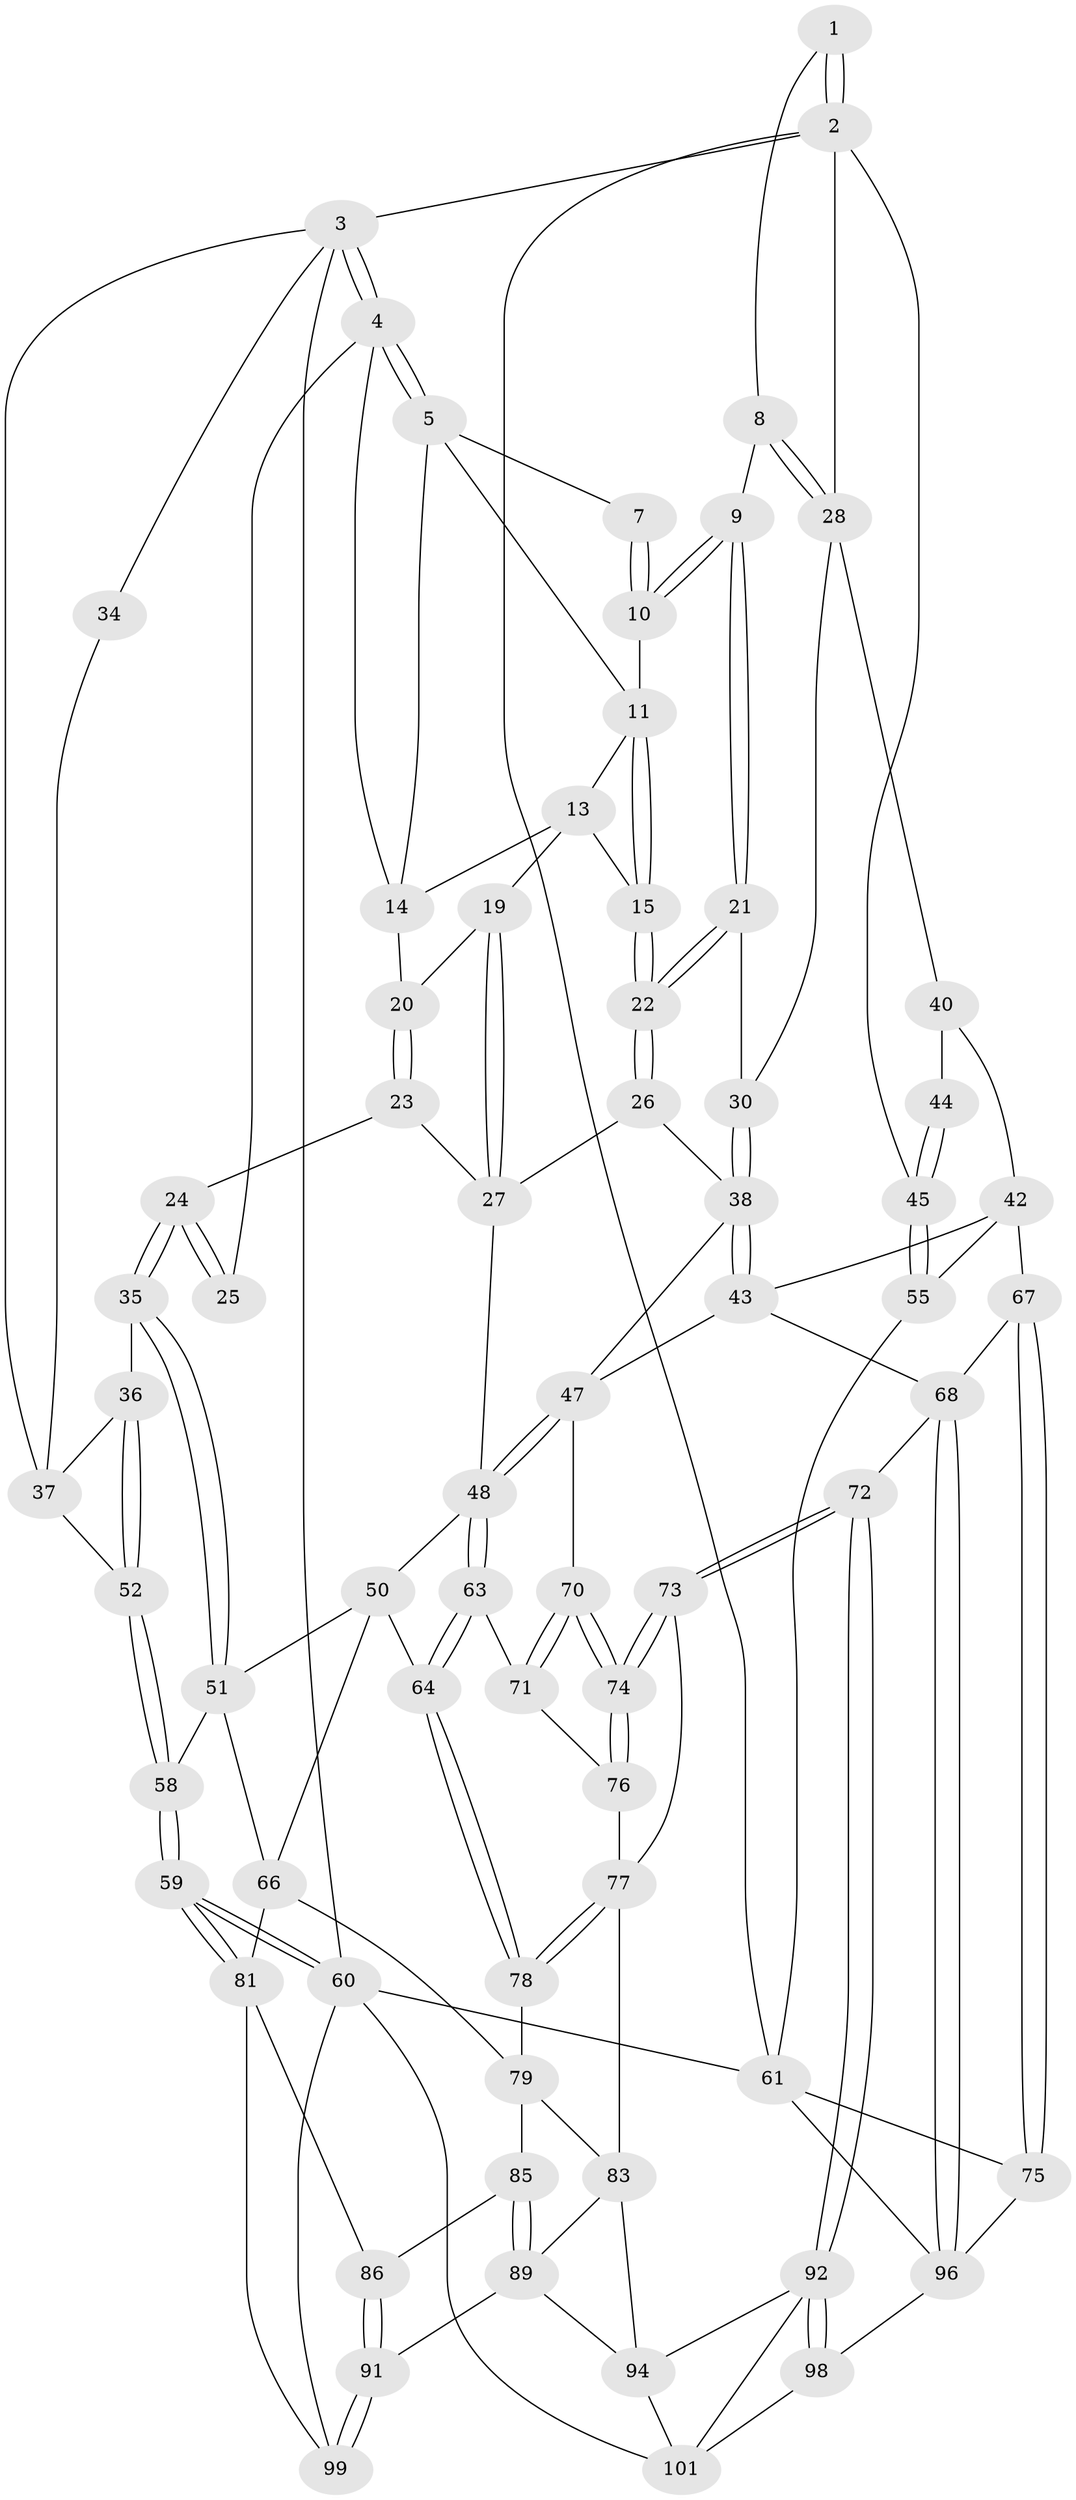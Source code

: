 // Generated by graph-tools (version 1.1) at 2025/24/03/03/25 07:24:38]
// undirected, 71 vertices, 163 edges
graph export_dot {
graph [start="1"]
  node [color=gray90,style=filled];
  1 [pos="+0.935052001138507+0"];
  2 [pos="+1+0",super="+31"];
  3 [pos="+0+0",super="+33"];
  4 [pos="+0+0",super="+17"];
  5 [pos="+0.40142775830573546+0",super="+6"];
  7 [pos="+0.7607670557385235+0"];
  8 [pos="+0.8532478408647344+0.11822584202256917"];
  9 [pos="+0.7898116178942068+0.12123118077764515"];
  10 [pos="+0.7352044788689944+0.1010159868918891"];
  11 [pos="+0.7175817733111114+0.10484808270963579",super="+12"];
  13 [pos="+0.562411192239193+0.08362315887385295",super="+16"];
  14 [pos="+0.39715544729858004+0",super="+18"];
  15 [pos="+0.6425254379510688+0.1838493497678847"];
  19 [pos="+0.5004312298866961+0.17441785735373327"];
  20 [pos="+0.4040186657707737+0.12250058122712427"];
  21 [pos="+0.760263483262865+0.25522832038093823"];
  22 [pos="+0.6355927818659001+0.29064918170491727"];
  23 [pos="+0.33793488834834656+0.3135716964226187"];
  24 [pos="+0.25083914690642695+0.30657161614833484"];
  25 [pos="+0.17583511783571762+0.23393333988110696"];
  26 [pos="+0.6243575812476628+0.31045815109089797"];
  27 [pos="+0.5361345372594973+0.2980155767379416",super="+32"];
  28 [pos="+0.8683515679465034+0.12846532205049996",super="+29"];
  30 [pos="+0.8385552679027982+0.30382451169874886"];
  34 [pos="+0.1150955227000806+0.23203236387506337"];
  35 [pos="+0.16050451912505373+0.4487051825079108"];
  36 [pos="+0.08737685321572931+0.423070902619245"];
  37 [pos="+0.05575610691327968+0.3366633016915864",super="+46"];
  38 [pos="+0.757739536239928+0.42449167430258283",super="+39"];
  40 [pos="+0.9017234769134223+0.29080973761310064",super="+41"];
  42 [pos="+0.8071521392793617+0.5233159002123617",super="+56"];
  43 [pos="+0.7941654675093311+0.5205687856930437",super="+53"];
  44 [pos="+1+0.3350719235090129"];
  45 [pos="+1+0.34312426269882085"];
  47 [pos="+0.5376952162319953+0.5340566792269841",super="+54"];
  48 [pos="+0.47251221790003084+0.5520009603190398",super="+49"];
  50 [pos="+0.19563122265893187+0.5449790879780934",super="+65"];
  51 [pos="+0.1769230164574821+0.5433955682253282",super="+57"];
  52 [pos="+0+0.5080906632344505"];
  55 [pos="+1+0.44494994215328393"];
  58 [pos="+0+0.8307996920309259"];
  59 [pos="+0+0.8821789714922383"];
  60 [pos="+0+1",super="+100"];
  61 [pos="+1+1",super="+62"];
  63 [pos="+0.4687241357130289+0.5632251983364049"];
  64 [pos="+0.40579486477044674+0.6324540519833548"];
  66 [pos="+0.27803961516506587+0.7057196891017563",super="+80"];
  67 [pos="+0.9048978766020692+0.6517809688242703"];
  68 [pos="+0.787222773102784+0.7999507579967187",super="+69"];
  70 [pos="+0.6282565006936316+0.7012433552357981"];
  71 [pos="+0.5172669098941685+0.6448626016884258"];
  72 [pos="+0.6887966510040111+0.8170399205464147"];
  73 [pos="+0.6240881384611399+0.7787664026616938"];
  74 [pos="+0.6236478965007604+0.7697070699059961"];
  75 [pos="+1+0.7467492585523741"];
  76 [pos="+0.5210431718566307+0.664022944871603"];
  77 [pos="+0.5254067958936833+0.7632441713601481",super="+82"];
  78 [pos="+0.40791976667764646+0.6603935723636167"];
  79 [pos="+0.407483615680127+0.7217702588344751",super="+84"];
  81 [pos="+0.23665201236719027+0.805130538972865",super="+87"];
  83 [pos="+0.527759964136474+0.8042589796097193",super="+88"];
  85 [pos="+0.39966931966759706+0.8001194023429198"];
  86 [pos="+0.3859465766845461+0.807790502598818"];
  89 [pos="+0.45565303517837524+0.9043161523545671",super="+90"];
  91 [pos="+0.4024939277600016+1"];
  92 [pos="+0.6567797731883374+0.9056967349942366",super="+93"];
  94 [pos="+0.542885112644533+0.8675320234141458",super="+95"];
  96 [pos="+0.8240104346657261+0.8410471114309068",super="+97"];
  98 [pos="+0.8286586087882098+1"];
  99 [pos="+0.3914681122265281+1"];
  101 [pos="+0.5511602812719605+0.9703661419946331",super="+102"];
  1 -- 2;
  1 -- 2;
  1 -- 8;
  2 -- 3;
  2 -- 61;
  2 -- 28;
  2 -- 45;
  3 -- 4;
  3 -- 4;
  3 -- 60;
  3 -- 34;
  3 -- 37;
  4 -- 5;
  4 -- 5;
  4 -- 25;
  4 -- 14;
  5 -- 14;
  5 -- 11;
  5 -- 7;
  7 -- 10;
  7 -- 10;
  8 -- 9;
  8 -- 28;
  8 -- 28;
  9 -- 10;
  9 -- 10;
  9 -- 21;
  9 -- 21;
  10 -- 11;
  11 -- 15;
  11 -- 15;
  11 -- 13;
  13 -- 14;
  13 -- 19;
  13 -- 15;
  14 -- 20;
  15 -- 22;
  15 -- 22;
  19 -- 20;
  19 -- 27;
  19 -- 27;
  20 -- 23;
  20 -- 23;
  21 -- 22;
  21 -- 22;
  21 -- 30;
  22 -- 26;
  22 -- 26;
  23 -- 24;
  23 -- 27;
  24 -- 25;
  24 -- 25;
  24 -- 35;
  24 -- 35;
  26 -- 27;
  26 -- 38;
  27 -- 48;
  28 -- 40;
  28 -- 30;
  30 -- 38;
  30 -- 38;
  34 -- 37;
  35 -- 36;
  35 -- 51;
  35 -- 51;
  36 -- 37;
  36 -- 52;
  36 -- 52;
  37 -- 52;
  38 -- 43;
  38 -- 43;
  38 -- 47;
  40 -- 44 [weight=2];
  40 -- 42;
  42 -- 43;
  42 -- 67;
  42 -- 55;
  43 -- 47;
  43 -- 68;
  44 -- 45;
  44 -- 45;
  45 -- 55;
  45 -- 55;
  47 -- 48;
  47 -- 48;
  47 -- 70;
  48 -- 63;
  48 -- 63;
  48 -- 50;
  50 -- 51;
  50 -- 64;
  50 -- 66;
  51 -- 58;
  51 -- 66;
  52 -- 58;
  52 -- 58;
  55 -- 61;
  58 -- 59;
  58 -- 59;
  59 -- 60;
  59 -- 60;
  59 -- 81;
  59 -- 81;
  60 -- 61;
  60 -- 99;
  60 -- 101;
  61 -- 75;
  61 -- 96;
  63 -- 64;
  63 -- 64;
  63 -- 71;
  64 -- 78;
  64 -- 78;
  66 -- 81;
  66 -- 79;
  67 -- 68;
  67 -- 75;
  67 -- 75;
  68 -- 96;
  68 -- 96;
  68 -- 72;
  70 -- 71;
  70 -- 71;
  70 -- 74;
  70 -- 74;
  71 -- 76;
  72 -- 73;
  72 -- 73;
  72 -- 92;
  72 -- 92;
  73 -- 74;
  73 -- 74;
  73 -- 77;
  74 -- 76;
  74 -- 76;
  75 -- 96;
  76 -- 77;
  77 -- 78;
  77 -- 78;
  77 -- 83;
  78 -- 79;
  79 -- 83;
  79 -- 85;
  81 -- 99;
  81 -- 86;
  83 -- 89;
  83 -- 94;
  85 -- 86;
  85 -- 89;
  85 -- 89;
  86 -- 91;
  86 -- 91;
  89 -- 91;
  89 -- 94;
  91 -- 99;
  91 -- 99;
  92 -- 98;
  92 -- 98;
  92 -- 101;
  92 -- 94;
  94 -- 101;
  96 -- 98;
  98 -- 101;
}
